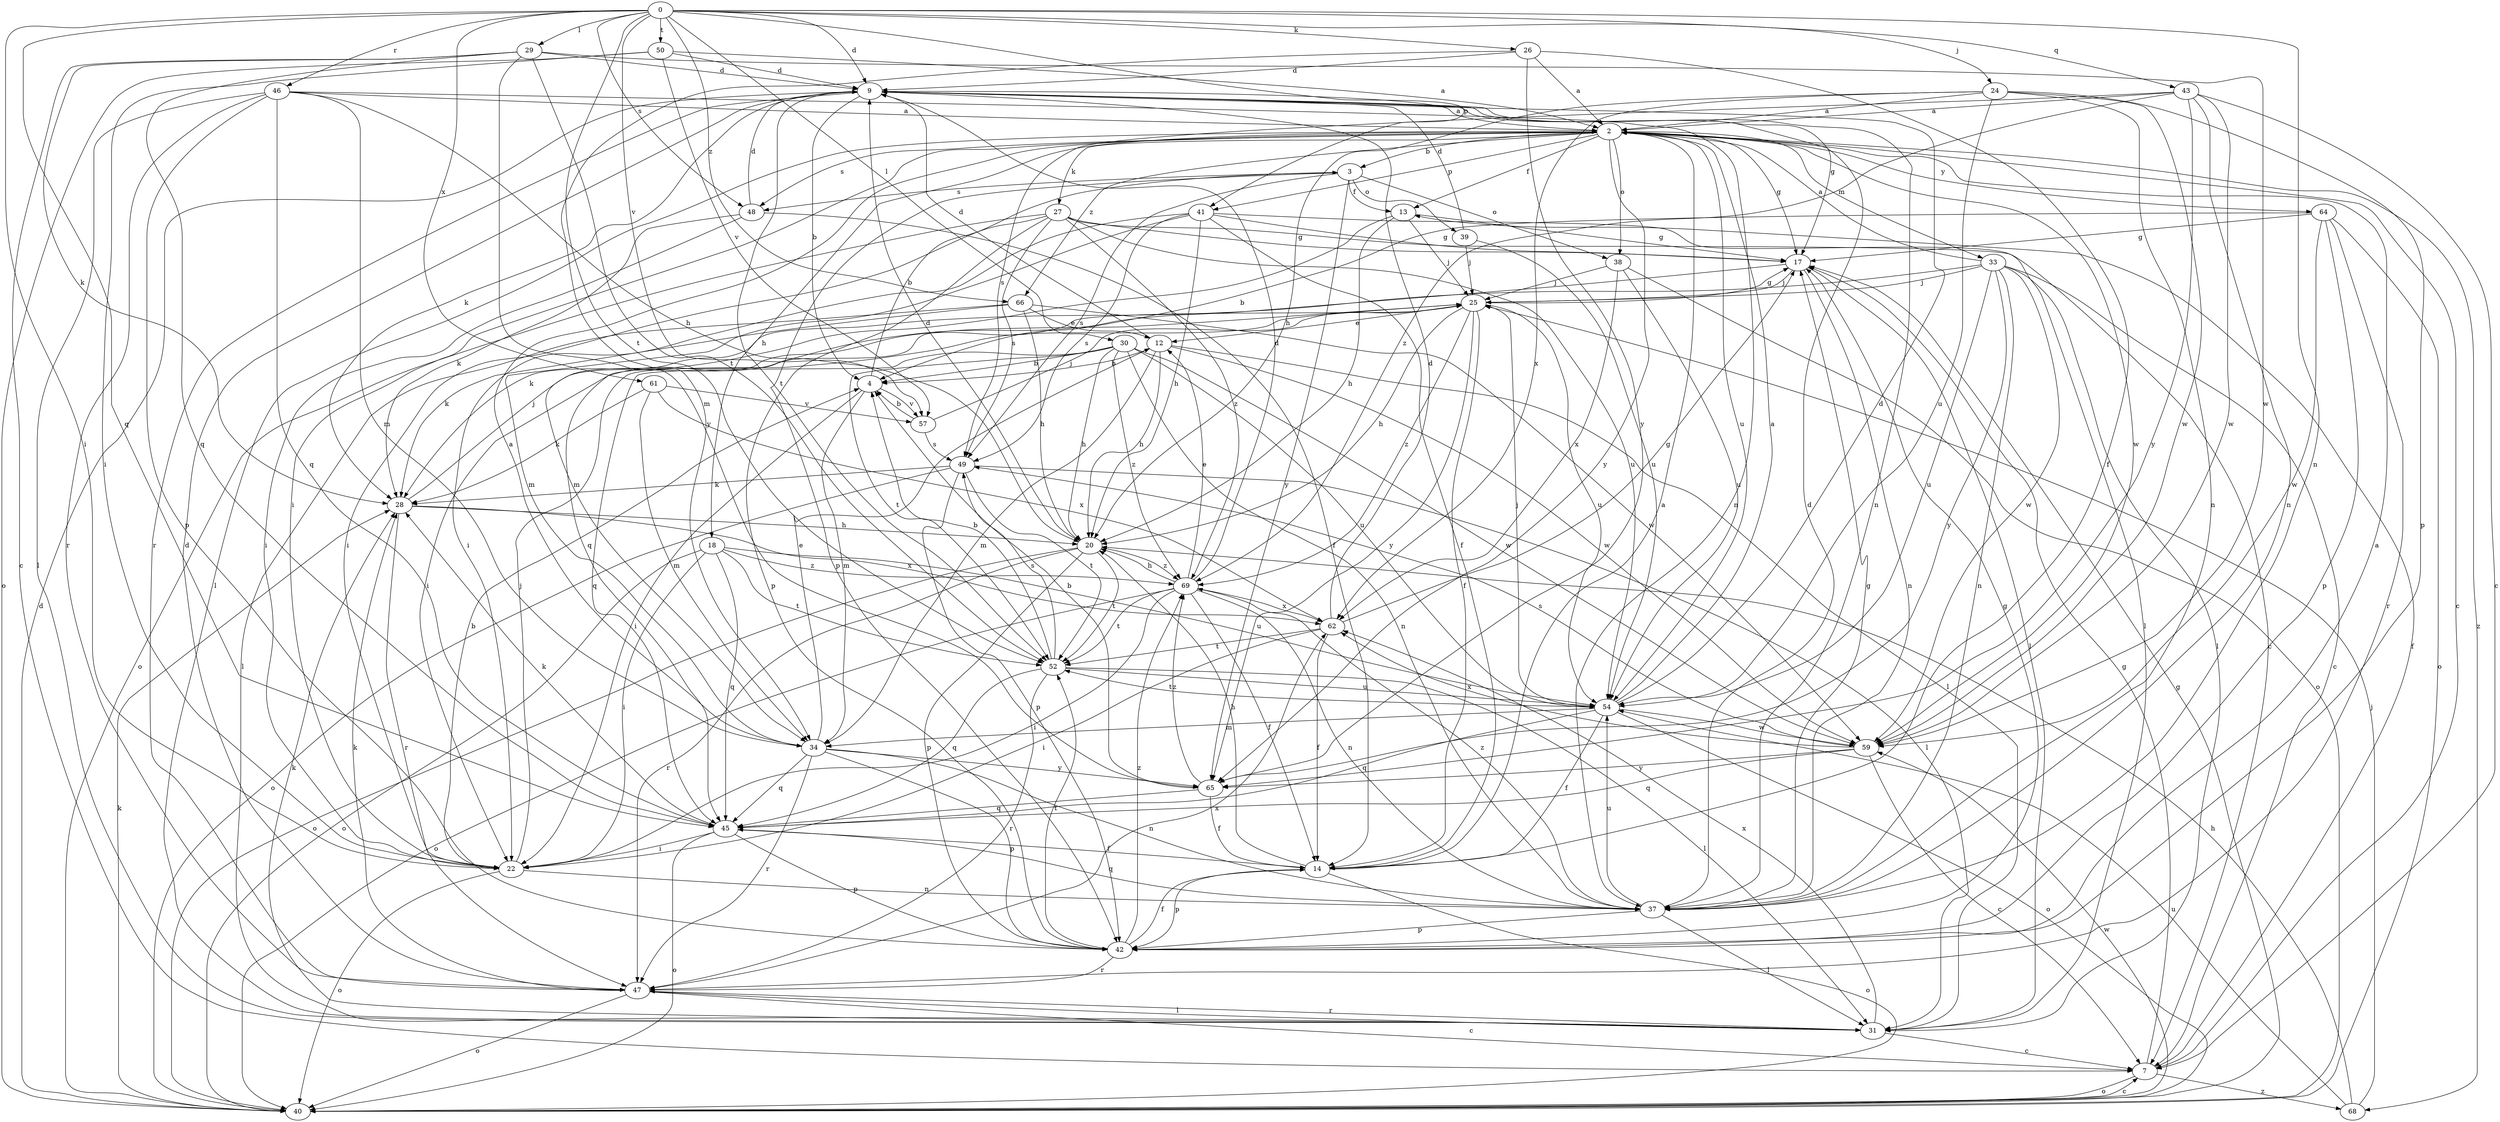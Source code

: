 strict digraph  {
0;
2;
3;
4;
7;
9;
12;
13;
14;
17;
18;
20;
22;
24;
25;
26;
27;
28;
29;
30;
31;
33;
34;
37;
38;
39;
40;
41;
42;
43;
45;
46;
47;
48;
49;
50;
52;
54;
57;
59;
61;
62;
64;
65;
66;
68;
69;
0 -> 9  [label=d];
0 -> 22  [label=i];
0 -> 24  [label=j];
0 -> 26  [label=k];
0 -> 29  [label=l];
0 -> 30  [label=l];
0 -> 37  [label=n];
0 -> 41  [label=p];
0 -> 43  [label=q];
0 -> 45  [label=q];
0 -> 46  [label=r];
0 -> 48  [label=s];
0 -> 50  [label=t];
0 -> 52  [label=t];
0 -> 57  [label=v];
0 -> 61  [label=x];
0 -> 66  [label=z];
2 -> 3  [label=b];
2 -> 7  [label=c];
2 -> 13  [label=f];
2 -> 17  [label=g];
2 -> 18  [label=h];
2 -> 22  [label=i];
2 -> 27  [label=k];
2 -> 31  [label=l];
2 -> 33  [label=m];
2 -> 38  [label=o];
2 -> 41  [label=p];
2 -> 48  [label=s];
2 -> 54  [label=u];
2 -> 59  [label=w];
2 -> 64  [label=y];
2 -> 65  [label=y];
2 -> 66  [label=z];
2 -> 68  [label=z];
3 -> 13  [label=f];
3 -> 38  [label=o];
3 -> 39  [label=o];
3 -> 42  [label=p];
3 -> 48  [label=s];
3 -> 49  [label=s];
3 -> 65  [label=y];
4 -> 3  [label=b];
4 -> 22  [label=i];
4 -> 34  [label=m];
4 -> 57  [label=v];
7 -> 13  [label=f];
7 -> 17  [label=g];
7 -> 40  [label=o];
7 -> 68  [label=z];
9 -> 2  [label=a];
9 -> 4  [label=b];
9 -> 17  [label=g];
9 -> 28  [label=k];
9 -> 37  [label=n];
9 -> 47  [label=r];
9 -> 52  [label=t];
12 -> 4  [label=b];
12 -> 9  [label=d];
12 -> 20  [label=h];
12 -> 31  [label=l];
12 -> 34  [label=m];
12 -> 59  [label=w];
13 -> 17  [label=g];
13 -> 20  [label=h];
13 -> 25  [label=j];
13 -> 34  [label=m];
14 -> 2  [label=a];
14 -> 20  [label=h];
14 -> 40  [label=o];
14 -> 42  [label=p];
17 -> 25  [label=j];
17 -> 31  [label=l];
17 -> 37  [label=n];
17 -> 45  [label=q];
18 -> 22  [label=i];
18 -> 40  [label=o];
18 -> 45  [label=q];
18 -> 52  [label=t];
18 -> 54  [label=u];
18 -> 69  [label=z];
20 -> 9  [label=d];
20 -> 40  [label=o];
20 -> 42  [label=p];
20 -> 47  [label=r];
20 -> 52  [label=t];
20 -> 69  [label=z];
22 -> 4  [label=b];
22 -> 25  [label=j];
22 -> 37  [label=n];
22 -> 40  [label=o];
24 -> 2  [label=a];
24 -> 20  [label=h];
24 -> 37  [label=n];
24 -> 42  [label=p];
24 -> 54  [label=u];
24 -> 59  [label=w];
24 -> 62  [label=x];
25 -> 12  [label=e];
25 -> 14  [label=f];
25 -> 17  [label=g];
25 -> 20  [label=h];
25 -> 22  [label=i];
25 -> 54  [label=u];
25 -> 65  [label=y];
25 -> 69  [label=z];
26 -> 2  [label=a];
26 -> 9  [label=d];
26 -> 14  [label=f];
26 -> 34  [label=m];
26 -> 65  [label=y];
27 -> 7  [label=c];
27 -> 17  [label=g];
27 -> 22  [label=i];
27 -> 40  [label=o];
27 -> 42  [label=p];
27 -> 49  [label=s];
27 -> 54  [label=u];
27 -> 69  [label=z];
28 -> 20  [label=h];
28 -> 25  [label=j];
28 -> 47  [label=r];
28 -> 62  [label=x];
29 -> 7  [label=c];
29 -> 9  [label=d];
29 -> 28  [label=k];
29 -> 45  [label=q];
29 -> 52  [label=t];
29 -> 59  [label=w];
29 -> 65  [label=y];
30 -> 4  [label=b];
30 -> 20  [label=h];
30 -> 37  [label=n];
30 -> 45  [label=q];
30 -> 52  [label=t];
30 -> 54  [label=u];
30 -> 59  [label=w];
30 -> 69  [label=z];
31 -> 7  [label=c];
31 -> 28  [label=k];
31 -> 47  [label=r];
31 -> 62  [label=x];
33 -> 2  [label=a];
33 -> 7  [label=c];
33 -> 25  [label=j];
33 -> 28  [label=k];
33 -> 31  [label=l];
33 -> 37  [label=n];
33 -> 54  [label=u];
33 -> 59  [label=w];
33 -> 65  [label=y];
34 -> 2  [label=a];
34 -> 12  [label=e];
34 -> 37  [label=n];
34 -> 42  [label=p];
34 -> 45  [label=q];
34 -> 47  [label=r];
34 -> 65  [label=y];
37 -> 9  [label=d];
37 -> 17  [label=g];
37 -> 31  [label=l];
37 -> 42  [label=p];
37 -> 45  [label=q];
37 -> 54  [label=u];
37 -> 69  [label=z];
38 -> 25  [label=j];
38 -> 40  [label=o];
38 -> 54  [label=u];
38 -> 62  [label=x];
39 -> 9  [label=d];
39 -> 25  [label=j];
39 -> 54  [label=u];
40 -> 7  [label=c];
40 -> 9  [label=d];
40 -> 17  [label=g];
40 -> 28  [label=k];
40 -> 59  [label=w];
41 -> 14  [label=f];
41 -> 17  [label=g];
41 -> 20  [label=h];
41 -> 22  [label=i];
41 -> 31  [label=l];
41 -> 34  [label=m];
41 -> 49  [label=s];
42 -> 2  [label=a];
42 -> 14  [label=f];
42 -> 17  [label=g];
42 -> 47  [label=r];
42 -> 52  [label=t];
42 -> 69  [label=z];
43 -> 2  [label=a];
43 -> 7  [label=c];
43 -> 37  [label=n];
43 -> 49  [label=s];
43 -> 59  [label=w];
43 -> 65  [label=y];
43 -> 69  [label=z];
45 -> 14  [label=f];
45 -> 22  [label=i];
45 -> 28  [label=k];
45 -> 40  [label=o];
45 -> 42  [label=p];
46 -> 2  [label=a];
46 -> 20  [label=h];
46 -> 31  [label=l];
46 -> 34  [label=m];
46 -> 37  [label=n];
46 -> 42  [label=p];
46 -> 45  [label=q];
46 -> 47  [label=r];
47 -> 7  [label=c];
47 -> 9  [label=d];
47 -> 28  [label=k];
47 -> 31  [label=l];
47 -> 40  [label=o];
47 -> 62  [label=x];
48 -> 9  [label=d];
48 -> 14  [label=f];
48 -> 22  [label=i];
48 -> 28  [label=k];
49 -> 28  [label=k];
49 -> 31  [label=l];
49 -> 40  [label=o];
49 -> 42  [label=p];
49 -> 52  [label=t];
50 -> 2  [label=a];
50 -> 9  [label=d];
50 -> 22  [label=i];
50 -> 40  [label=o];
50 -> 57  [label=v];
52 -> 4  [label=b];
52 -> 31  [label=l];
52 -> 45  [label=q];
52 -> 47  [label=r];
52 -> 49  [label=s];
52 -> 54  [label=u];
54 -> 2  [label=a];
54 -> 9  [label=d];
54 -> 14  [label=f];
54 -> 25  [label=j];
54 -> 34  [label=m];
54 -> 40  [label=o];
54 -> 45  [label=q];
54 -> 52  [label=t];
54 -> 59  [label=w];
57 -> 4  [label=b];
57 -> 25  [label=j];
57 -> 49  [label=s];
59 -> 7  [label=c];
59 -> 45  [label=q];
59 -> 49  [label=s];
59 -> 62  [label=x];
59 -> 65  [label=y];
61 -> 28  [label=k];
61 -> 34  [label=m];
61 -> 57  [label=v];
61 -> 62  [label=x];
62 -> 9  [label=d];
62 -> 14  [label=f];
62 -> 17  [label=g];
62 -> 22  [label=i];
62 -> 52  [label=t];
64 -> 4  [label=b];
64 -> 17  [label=g];
64 -> 40  [label=o];
64 -> 42  [label=p];
64 -> 47  [label=r];
64 -> 59  [label=w];
65 -> 4  [label=b];
65 -> 14  [label=f];
65 -> 45  [label=q];
65 -> 69  [label=z];
66 -> 12  [label=e];
66 -> 20  [label=h];
66 -> 28  [label=k];
66 -> 31  [label=l];
66 -> 59  [label=w];
68 -> 20  [label=h];
68 -> 25  [label=j];
68 -> 54  [label=u];
69 -> 9  [label=d];
69 -> 12  [label=e];
69 -> 14  [label=f];
69 -> 20  [label=h];
69 -> 22  [label=i];
69 -> 37  [label=n];
69 -> 40  [label=o];
69 -> 52  [label=t];
69 -> 62  [label=x];
}
